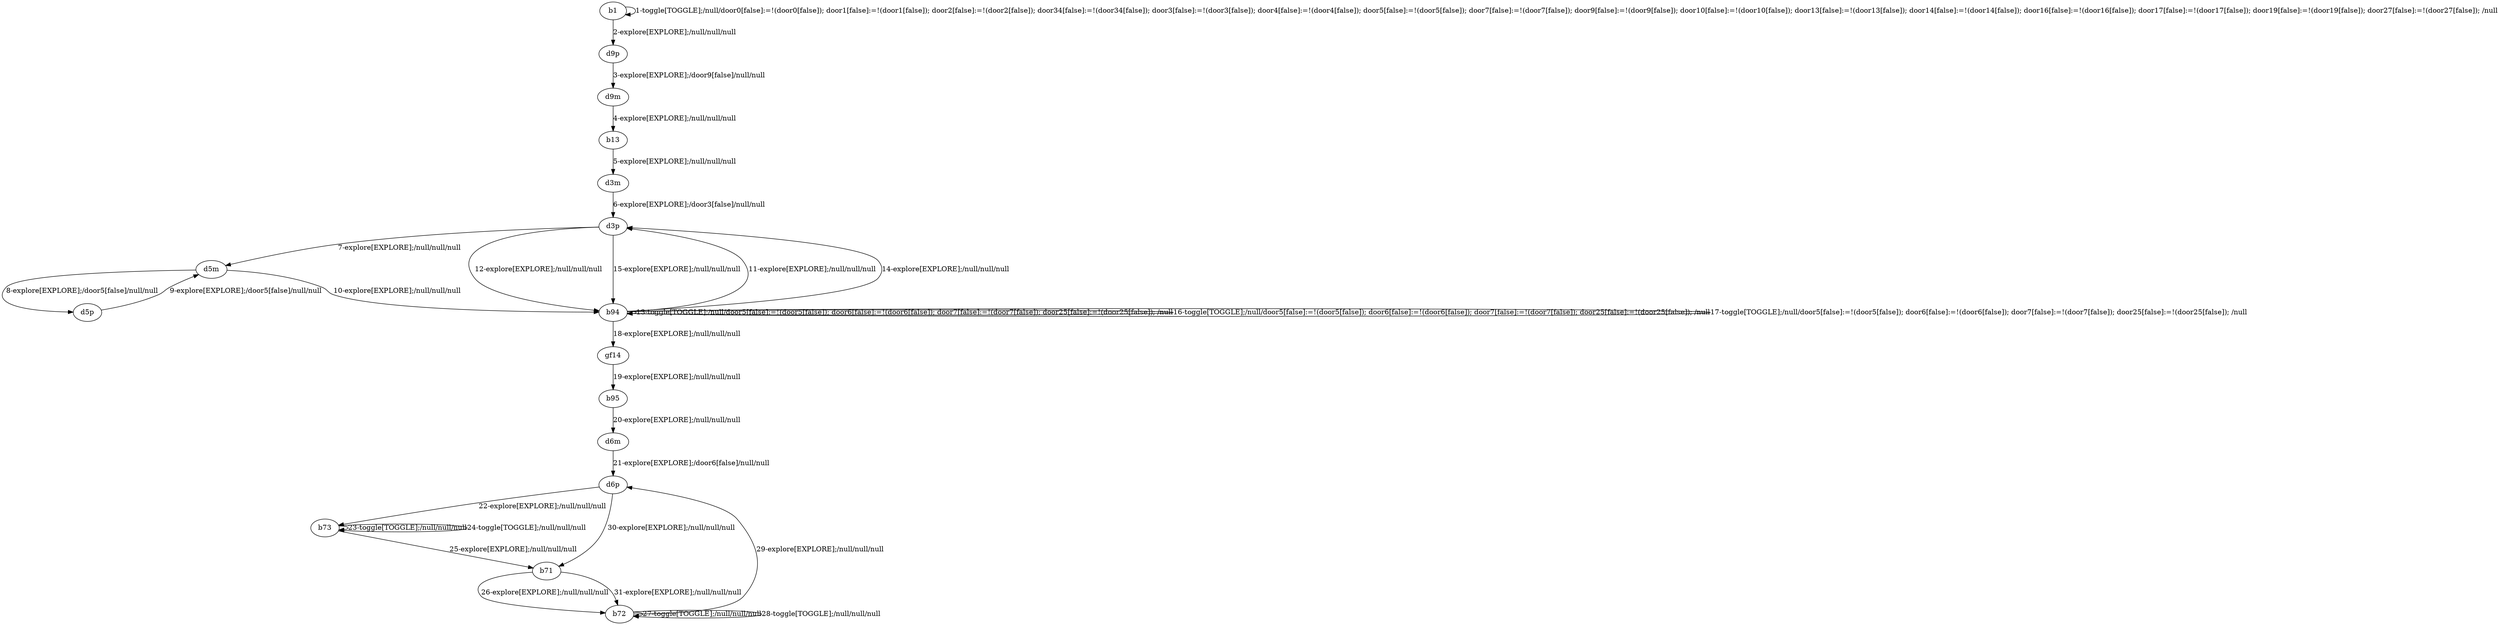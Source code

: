 # Total number of goals covered by this test: 1
# d6p --> b71

digraph g {
"b1" -> "b1" [label = "1-toggle[TOGGLE];/null/door0[false]:=!(door0[false]); door1[false]:=!(door1[false]); door2[false]:=!(door2[false]); door34[false]:=!(door34[false]); door3[false]:=!(door3[false]); door4[false]:=!(door4[false]); door5[false]:=!(door5[false]); door7[false]:=!(door7[false]); door9[false]:=!(door9[false]); door10[false]:=!(door10[false]); door13[false]:=!(door13[false]); door14[false]:=!(door14[false]); door16[false]:=!(door16[false]); door17[false]:=!(door17[false]); door19[false]:=!(door19[false]); door27[false]:=!(door27[false]); /null"];
"b1" -> "d9p" [label = "2-explore[EXPLORE];/null/null/null"];
"d9p" -> "d9m" [label = "3-explore[EXPLORE];/door9[false]/null/null"];
"d9m" -> "b13" [label = "4-explore[EXPLORE];/null/null/null"];
"b13" -> "d3m" [label = "5-explore[EXPLORE];/null/null/null"];
"d3m" -> "d3p" [label = "6-explore[EXPLORE];/door3[false]/null/null"];
"d3p" -> "d5m" [label = "7-explore[EXPLORE];/null/null/null"];
"d5m" -> "d5p" [label = "8-explore[EXPLORE];/door5[false]/null/null"];
"d5p" -> "d5m" [label = "9-explore[EXPLORE];/door5[false]/null/null"];
"d5m" -> "b94" [label = "10-explore[EXPLORE];/null/null/null"];
"b94" -> "d3p" [label = "11-explore[EXPLORE];/null/null/null"];
"d3p" -> "b94" [label = "12-explore[EXPLORE];/null/null/null"];
"b94" -> "b94" [label = "13-toggle[TOGGLE];/null/door5[false]:=!(door5[false]); door6[false]:=!(door6[false]); door7[false]:=!(door7[false]); door25[false]:=!(door25[false]); /null"];
"b94" -> "d3p" [label = "14-explore[EXPLORE];/null/null/null"];
"d3p" -> "b94" [label = "15-explore[EXPLORE];/null/null/null"];
"b94" -> "b94" [label = "16-toggle[TOGGLE];/null/door5[false]:=!(door5[false]); door6[false]:=!(door6[false]); door7[false]:=!(door7[false]); door25[false]:=!(door25[false]); /null"];
"b94" -> "b94" [label = "17-toggle[TOGGLE];/null/door5[false]:=!(door5[false]); door6[false]:=!(door6[false]); door7[false]:=!(door7[false]); door25[false]:=!(door25[false]); /null"];
"b94" -> "gf14" [label = "18-explore[EXPLORE];/null/null/null"];
"gf14" -> "b95" [label = "19-explore[EXPLORE];/null/null/null"];
"b95" -> "d6m" [label = "20-explore[EXPLORE];/null/null/null"];
"d6m" -> "d6p" [label = "21-explore[EXPLORE];/door6[false]/null/null"];
"d6p" -> "b73" [label = "22-explore[EXPLORE];/null/null/null"];
"b73" -> "b73" [label = "23-toggle[TOGGLE];/null/null/null"];
"b73" -> "b73" [label = "24-toggle[TOGGLE];/null/null/null"];
"b73" -> "b71" [label = "25-explore[EXPLORE];/null/null/null"];
"b71" -> "b72" [label = "26-explore[EXPLORE];/null/null/null"];
"b72" -> "b72" [label = "27-toggle[TOGGLE];/null/null/null"];
"b72" -> "b72" [label = "28-toggle[TOGGLE];/null/null/null"];
"b72" -> "d6p" [label = "29-explore[EXPLORE];/null/null/null"];
"d6p" -> "b71" [label = "30-explore[EXPLORE];/null/null/null"];
"b71" -> "b72" [label = "31-explore[EXPLORE];/null/null/null"];
}